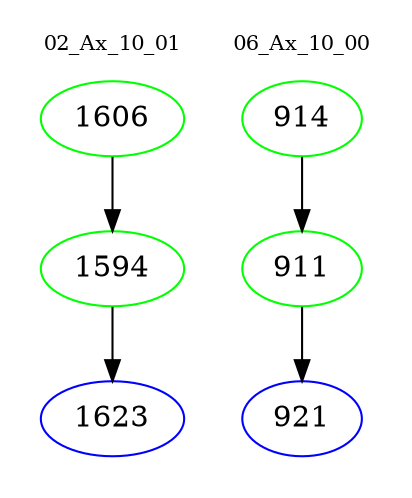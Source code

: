 digraph{
subgraph cluster_0 {
color = white
label = "02_Ax_10_01";
fontsize=10;
T0_1606 [label="1606", color="green"]
T0_1606 -> T0_1594 [color="black"]
T0_1594 [label="1594", color="green"]
T0_1594 -> T0_1623 [color="black"]
T0_1623 [label="1623", color="blue"]
}
subgraph cluster_1 {
color = white
label = "06_Ax_10_00";
fontsize=10;
T1_914 [label="914", color="green"]
T1_914 -> T1_911 [color="black"]
T1_911 [label="911", color="green"]
T1_911 -> T1_921 [color="black"]
T1_921 [label="921", color="blue"]
}
}
